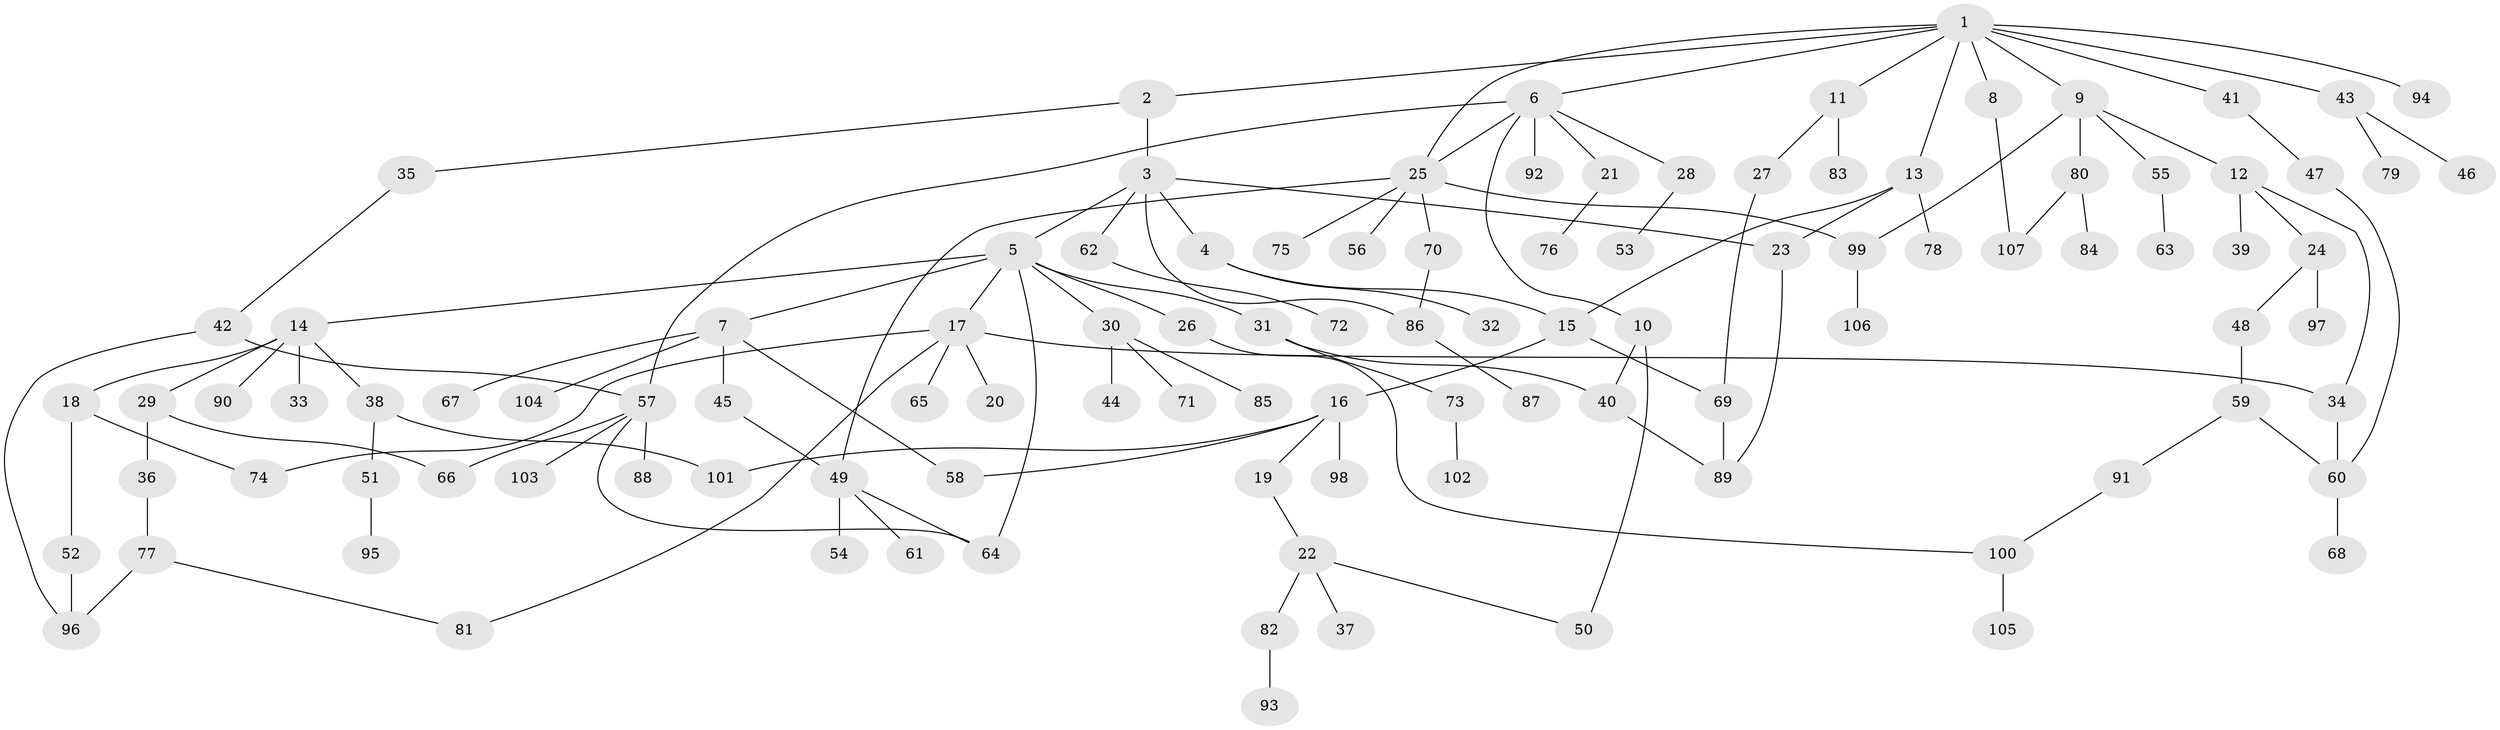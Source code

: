 // coarse degree distribution, {14: 0.013513513513513514, 3: 0.1891891891891892, 7: 0.04054054054054054, 5: 0.06756756756756757, 8: 0.013513513513513514, 4: 0.08108108108108109, 2: 0.24324324324324326, 1: 0.35135135135135137}
// Generated by graph-tools (version 1.1) at 2025/51/02/27/25 19:51:36]
// undirected, 107 vertices, 132 edges
graph export_dot {
graph [start="1"]
  node [color=gray90,style=filled];
  1;
  2;
  3;
  4;
  5;
  6;
  7;
  8;
  9;
  10;
  11;
  12;
  13;
  14;
  15;
  16;
  17;
  18;
  19;
  20;
  21;
  22;
  23;
  24;
  25;
  26;
  27;
  28;
  29;
  30;
  31;
  32;
  33;
  34;
  35;
  36;
  37;
  38;
  39;
  40;
  41;
  42;
  43;
  44;
  45;
  46;
  47;
  48;
  49;
  50;
  51;
  52;
  53;
  54;
  55;
  56;
  57;
  58;
  59;
  60;
  61;
  62;
  63;
  64;
  65;
  66;
  67;
  68;
  69;
  70;
  71;
  72;
  73;
  74;
  75;
  76;
  77;
  78;
  79;
  80;
  81;
  82;
  83;
  84;
  85;
  86;
  87;
  88;
  89;
  90;
  91;
  92;
  93;
  94;
  95;
  96;
  97;
  98;
  99;
  100;
  101;
  102;
  103;
  104;
  105;
  106;
  107;
  1 -- 2;
  1 -- 6;
  1 -- 8;
  1 -- 9;
  1 -- 11;
  1 -- 13;
  1 -- 41;
  1 -- 43;
  1 -- 94;
  1 -- 25;
  2 -- 3;
  2 -- 35;
  3 -- 4;
  3 -- 5;
  3 -- 23;
  3 -- 62;
  3 -- 86;
  4 -- 32;
  4 -- 15;
  5 -- 7;
  5 -- 14;
  5 -- 17;
  5 -- 26;
  5 -- 30;
  5 -- 31;
  5 -- 64;
  6 -- 10;
  6 -- 21;
  6 -- 25;
  6 -- 28;
  6 -- 92;
  6 -- 57;
  7 -- 45;
  7 -- 67;
  7 -- 104;
  7 -- 58;
  8 -- 107;
  9 -- 12;
  9 -- 55;
  9 -- 80;
  9 -- 99;
  10 -- 50;
  10 -- 40;
  11 -- 27;
  11 -- 83;
  12 -- 24;
  12 -- 39;
  12 -- 34;
  13 -- 15;
  13 -- 78;
  13 -- 23;
  14 -- 18;
  14 -- 29;
  14 -- 33;
  14 -- 38;
  14 -- 90;
  15 -- 16;
  15 -- 69;
  16 -- 19;
  16 -- 58;
  16 -- 98;
  16 -- 101;
  17 -- 20;
  17 -- 34;
  17 -- 65;
  17 -- 74;
  17 -- 81;
  18 -- 52;
  18 -- 74;
  19 -- 22;
  21 -- 76;
  22 -- 37;
  22 -- 82;
  22 -- 50;
  23 -- 89;
  24 -- 48;
  24 -- 97;
  25 -- 56;
  25 -- 70;
  25 -- 75;
  25 -- 49;
  25 -- 99;
  26 -- 100;
  27 -- 69;
  28 -- 53;
  29 -- 36;
  29 -- 66;
  30 -- 44;
  30 -- 71;
  30 -- 85;
  31 -- 40;
  31 -- 73;
  34 -- 60;
  35 -- 42;
  36 -- 77;
  38 -- 51;
  38 -- 101;
  40 -- 89;
  41 -- 47;
  42 -- 57;
  42 -- 96;
  43 -- 46;
  43 -- 79;
  45 -- 49;
  47 -- 60;
  48 -- 59;
  49 -- 54;
  49 -- 61;
  49 -- 64;
  51 -- 95;
  52 -- 96;
  55 -- 63;
  57 -- 64;
  57 -- 66;
  57 -- 88;
  57 -- 103;
  59 -- 91;
  59 -- 60;
  60 -- 68;
  62 -- 72;
  69 -- 89;
  70 -- 86;
  73 -- 102;
  77 -- 81;
  77 -- 96;
  80 -- 84;
  80 -- 107;
  82 -- 93;
  86 -- 87;
  91 -- 100;
  99 -- 106;
  100 -- 105;
}
